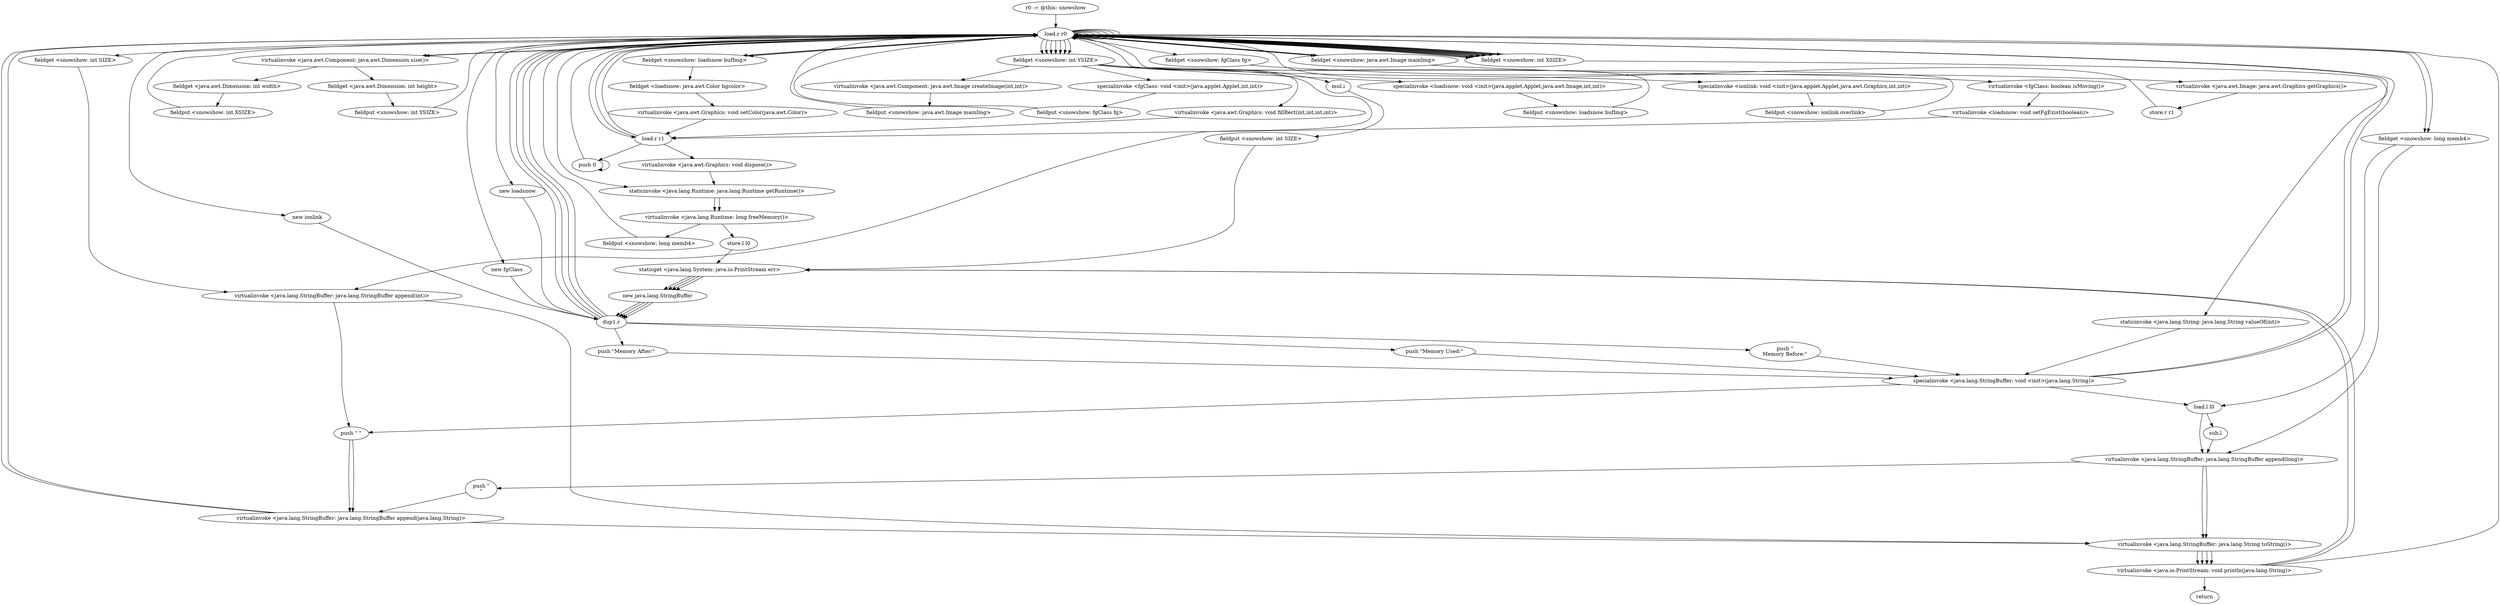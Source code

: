 digraph "" {
    "r0 := @this: snowshow"
    "load.r r0"
    "r0 := @this: snowshow"->"load.r r0";
    "staticinvoke <java.lang.Runtime: java.lang.Runtime getRuntime()>"
    "load.r r0"->"staticinvoke <java.lang.Runtime: java.lang.Runtime getRuntime()>";
    "virtualinvoke <java.lang.Runtime: long freeMemory()>"
    "staticinvoke <java.lang.Runtime: java.lang.Runtime getRuntime()>"->"virtualinvoke <java.lang.Runtime: long freeMemory()>";
    "fieldput <snowshow: long memb4>"
    "virtualinvoke <java.lang.Runtime: long freeMemory()>"->"fieldput <snowshow: long memb4>";
    "fieldput <snowshow: long memb4>"->"load.r r0";
    "load.r r0"->"load.r r0";
    "virtualinvoke <java.awt.Component: java.awt.Dimension size()>"
    "load.r r0"->"virtualinvoke <java.awt.Component: java.awt.Dimension size()>";
    "fieldget <java.awt.Dimension: int width>"
    "virtualinvoke <java.awt.Component: java.awt.Dimension size()>"->"fieldget <java.awt.Dimension: int width>";
    "fieldput <snowshow: int XSIZE>"
    "fieldget <java.awt.Dimension: int width>"->"fieldput <snowshow: int XSIZE>";
    "fieldput <snowshow: int XSIZE>"->"load.r r0";
    "load.r r0"->"load.r r0";
    "load.r r0"->"virtualinvoke <java.awt.Component: java.awt.Dimension size()>";
    "fieldget <java.awt.Dimension: int height>"
    "virtualinvoke <java.awt.Component: java.awt.Dimension size()>"->"fieldget <java.awt.Dimension: int height>";
    "fieldput <snowshow: int YSIZE>"
    "fieldget <java.awt.Dimension: int height>"->"fieldput <snowshow: int YSIZE>";
    "fieldput <snowshow: int YSIZE>"->"load.r r0";
    "load.r r0"->"load.r r0";
    "fieldget <snowshow: int XSIZE>"
    "load.r r0"->"fieldget <snowshow: int XSIZE>";
    "fieldget <snowshow: int XSIZE>"->"load.r r0";
    "fieldget <snowshow: int YSIZE>"
    "load.r r0"->"fieldget <snowshow: int YSIZE>";
    "mul.i"
    "fieldget <snowshow: int YSIZE>"->"mul.i";
    "fieldput <snowshow: int SIZE>"
    "mul.i"->"fieldput <snowshow: int SIZE>";
    "staticget <java.lang.System: java.io.PrintStream err>"
    "fieldput <snowshow: int SIZE>"->"staticget <java.lang.System: java.io.PrintStream err>";
    "new java.lang.StringBuffer"
    "staticget <java.lang.System: java.io.PrintStream err>"->"new java.lang.StringBuffer";
    "dup1.r"
    "new java.lang.StringBuffer"->"dup1.r";
    "dup1.r"->"load.r r0";
    "load.r r0"->"fieldget <snowshow: int XSIZE>";
    "staticinvoke <java.lang.String: java.lang.String valueOf(int)>"
    "fieldget <snowshow: int XSIZE>"->"staticinvoke <java.lang.String: java.lang.String valueOf(int)>";
    "specialinvoke <java.lang.StringBuffer: void <init>(java.lang.String)>"
    "staticinvoke <java.lang.String: java.lang.String valueOf(int)>"->"specialinvoke <java.lang.StringBuffer: void <init>(java.lang.String)>";
    "push \" \""
    "specialinvoke <java.lang.StringBuffer: void <init>(java.lang.String)>"->"push \" \"";
    "virtualinvoke <java.lang.StringBuffer: java.lang.StringBuffer append(java.lang.String)>"
    "push \" \""->"virtualinvoke <java.lang.StringBuffer: java.lang.StringBuffer append(java.lang.String)>";
    "virtualinvoke <java.lang.StringBuffer: java.lang.StringBuffer append(java.lang.String)>"->"load.r r0";
    "load.r r0"->"fieldget <snowshow: int YSIZE>";
    "virtualinvoke <java.lang.StringBuffer: java.lang.StringBuffer append(int)>"
    "fieldget <snowshow: int YSIZE>"->"virtualinvoke <java.lang.StringBuffer: java.lang.StringBuffer append(int)>";
    "virtualinvoke <java.lang.StringBuffer: java.lang.StringBuffer append(int)>"->"push \" \"";
    "push \" \""->"virtualinvoke <java.lang.StringBuffer: java.lang.StringBuffer append(java.lang.String)>";
    "virtualinvoke <java.lang.StringBuffer: java.lang.StringBuffer append(java.lang.String)>"->"load.r r0";
    "fieldget <snowshow: int SIZE>"
    "load.r r0"->"fieldget <snowshow: int SIZE>";
    "fieldget <snowshow: int SIZE>"->"virtualinvoke <java.lang.StringBuffer: java.lang.StringBuffer append(int)>";
    "virtualinvoke <java.lang.StringBuffer: java.lang.String toString()>"
    "virtualinvoke <java.lang.StringBuffer: java.lang.StringBuffer append(int)>"->"virtualinvoke <java.lang.StringBuffer: java.lang.String toString()>";
    "virtualinvoke <java.io.PrintStream: void println(java.lang.String)>"
    "virtualinvoke <java.lang.StringBuffer: java.lang.String toString()>"->"virtualinvoke <java.io.PrintStream: void println(java.lang.String)>";
    "virtualinvoke <java.io.PrintStream: void println(java.lang.String)>"->"load.r r0";
    "load.r r0"->"load.r r0";
    "load.r r0"->"load.r r0";
    "load.r r0"->"fieldget <snowshow: int XSIZE>";
    "fieldget <snowshow: int XSIZE>"->"load.r r0";
    "load.r r0"->"fieldget <snowshow: int YSIZE>";
    "virtualinvoke <java.awt.Component: java.awt.Image createImage(int,int)>"
    "fieldget <snowshow: int YSIZE>"->"virtualinvoke <java.awt.Component: java.awt.Image createImage(int,int)>";
    "fieldput <snowshow: java.awt.Image mainImg>"
    "virtualinvoke <java.awt.Component: java.awt.Image createImage(int,int)>"->"fieldput <snowshow: java.awt.Image mainImg>";
    "fieldput <snowshow: java.awt.Image mainImg>"->"load.r r0";
    "fieldget <snowshow: java.awt.Image mainImg>"
    "load.r r0"->"fieldget <snowshow: java.awt.Image mainImg>";
    "virtualinvoke <java.awt.Image: java.awt.Graphics getGraphics()>"
    "fieldget <snowshow: java.awt.Image mainImg>"->"virtualinvoke <java.awt.Image: java.awt.Graphics getGraphics()>";
    "store.r r1"
    "virtualinvoke <java.awt.Image: java.awt.Graphics getGraphics()>"->"store.r r1";
    "store.r r1"->"load.r r0";
    "new loadsnow"
    "load.r r0"->"new loadsnow";
    "new loadsnow"->"dup1.r";
    "dup1.r"->"load.r r0";
    "load.r r0"->"load.r r0";
    "load.r r0"->"fieldget <snowshow: java.awt.Image mainImg>";
    "fieldget <snowshow: java.awt.Image mainImg>"->"load.r r0";
    "load.r r0"->"fieldget <snowshow: int XSIZE>";
    "fieldget <snowshow: int XSIZE>"->"load.r r0";
    "load.r r0"->"fieldget <snowshow: int YSIZE>";
    "specialinvoke <loadsnow: void <init>(java.applet.Applet,java.awt.Image,int,int)>"
    "fieldget <snowshow: int YSIZE>"->"specialinvoke <loadsnow: void <init>(java.applet.Applet,java.awt.Image,int,int)>";
    "fieldput <snowshow: loadsnow bufImg>"
    "specialinvoke <loadsnow: void <init>(java.applet.Applet,java.awt.Image,int,int)>"->"fieldput <snowshow: loadsnow bufImg>";
    "fieldput <snowshow: loadsnow bufImg>"->"load.r r0";
    "new ionlink"
    "load.r r0"->"new ionlink";
    "new ionlink"->"dup1.r";
    "dup1.r"->"load.r r0";
    "load.r r1"
    "load.r r0"->"load.r r1";
    "load.r r1"->"load.r r0";
    "load.r r0"->"fieldget <snowshow: int XSIZE>";
    "fieldget <snowshow: int XSIZE>"->"load.r r0";
    "load.r r0"->"fieldget <snowshow: int YSIZE>";
    "specialinvoke <ionlink: void <init>(java.applet.Applet,java.awt.Graphics,int,int)>"
    "fieldget <snowshow: int YSIZE>"->"specialinvoke <ionlink: void <init>(java.applet.Applet,java.awt.Graphics,int,int)>";
    "fieldput <snowshow: ionlink overlink>"
    "specialinvoke <ionlink: void <init>(java.applet.Applet,java.awt.Graphics,int,int)>"->"fieldput <snowshow: ionlink overlink>";
    "fieldput <snowshow: ionlink overlink>"->"load.r r0";
    "new fgClass"
    "load.r r0"->"new fgClass";
    "new fgClass"->"dup1.r";
    "dup1.r"->"load.r r0";
    "load.r r0"->"load.r r0";
    "load.r r0"->"fieldget <snowshow: int XSIZE>";
    "fieldget <snowshow: int XSIZE>"->"load.r r0";
    "load.r r0"->"fieldget <snowshow: int YSIZE>";
    "specialinvoke <fgClass: void <init>(java.applet.Applet,int,int)>"
    "fieldget <snowshow: int YSIZE>"->"specialinvoke <fgClass: void <init>(java.applet.Applet,int,int)>";
    "fieldput <snowshow: fgClass fg>"
    "specialinvoke <fgClass: void <init>(java.applet.Applet,int,int)>"->"fieldput <snowshow: fgClass fg>";
    "fieldput <snowshow: fgClass fg>"->"load.r r0";
    "fieldget <snowshow: loadsnow bufImg>"
    "load.r r0"->"fieldget <snowshow: loadsnow bufImg>";
    "fieldget <snowshow: loadsnow bufImg>"->"load.r r0";
    "fieldget <snowshow: fgClass fg>"
    "load.r r0"->"fieldget <snowshow: fgClass fg>";
    "virtualinvoke <fgClass: boolean isMoving()>"
    "fieldget <snowshow: fgClass fg>"->"virtualinvoke <fgClass: boolean isMoving()>";
    "virtualinvoke <loadsnow: void setFgExist(boolean)>"
    "virtualinvoke <fgClass: boolean isMoving()>"->"virtualinvoke <loadsnow: void setFgExist(boolean)>";
    "virtualinvoke <loadsnow: void setFgExist(boolean)>"->"load.r r1";
    "load.r r1"->"load.r r0";
    "load.r r0"->"fieldget <snowshow: loadsnow bufImg>";
    "fieldget <loadsnow: java.awt.Color bgcolor>"
    "fieldget <snowshow: loadsnow bufImg>"->"fieldget <loadsnow: java.awt.Color bgcolor>";
    "virtualinvoke <java.awt.Graphics: void setColor(java.awt.Color)>"
    "fieldget <loadsnow: java.awt.Color bgcolor>"->"virtualinvoke <java.awt.Graphics: void setColor(java.awt.Color)>";
    "virtualinvoke <java.awt.Graphics: void setColor(java.awt.Color)>"->"load.r r1";
    "push 0"
    "load.r r1"->"push 0";
    "push 0"->"push 0";
    "push 0"->"load.r r0";
    "load.r r0"->"fieldget <snowshow: int XSIZE>";
    "fieldget <snowshow: int XSIZE>"->"load.r r0";
    "load.r r0"->"fieldget <snowshow: int YSIZE>";
    "virtualinvoke <java.awt.Graphics: void fillRect(int,int,int,int)>"
    "fieldget <snowshow: int YSIZE>"->"virtualinvoke <java.awt.Graphics: void fillRect(int,int,int,int)>";
    "virtualinvoke <java.awt.Graphics: void fillRect(int,int,int,int)>"->"load.r r1";
    "virtualinvoke <java.awt.Graphics: void dispose()>"
    "load.r r1"->"virtualinvoke <java.awt.Graphics: void dispose()>";
    "virtualinvoke <java.awt.Graphics: void dispose()>"->"staticinvoke <java.lang.Runtime: java.lang.Runtime getRuntime()>";
    "staticinvoke <java.lang.Runtime: java.lang.Runtime getRuntime()>"->"virtualinvoke <java.lang.Runtime: long freeMemory()>";
    "store.l l0"
    "virtualinvoke <java.lang.Runtime: long freeMemory()>"->"store.l l0";
    "store.l l0"->"staticget <java.lang.System: java.io.PrintStream err>";
    "staticget <java.lang.System: java.io.PrintStream err>"->"new java.lang.StringBuffer";
    "new java.lang.StringBuffer"->"dup1.r";
    "push \"\nMemory Before:\""
    "dup1.r"->"push \"\nMemory Before:\"";
    "push \"\nMemory Before:\""->"specialinvoke <java.lang.StringBuffer: void <init>(java.lang.String)>";
    "specialinvoke <java.lang.StringBuffer: void <init>(java.lang.String)>"->"load.r r0";
    "fieldget <snowshow: long memb4>"
    "load.r r0"->"fieldget <snowshow: long memb4>";
    "virtualinvoke <java.lang.StringBuffer: java.lang.StringBuffer append(long)>"
    "fieldget <snowshow: long memb4>"->"virtualinvoke <java.lang.StringBuffer: java.lang.StringBuffer append(long)>";
    "virtualinvoke <java.lang.StringBuffer: java.lang.StringBuffer append(long)>"->"virtualinvoke <java.lang.StringBuffer: java.lang.String toString()>";
    "virtualinvoke <java.lang.StringBuffer: java.lang.String toString()>"->"virtualinvoke <java.io.PrintStream: void println(java.lang.String)>";
    "virtualinvoke <java.io.PrintStream: void println(java.lang.String)>"->"staticget <java.lang.System: java.io.PrintStream err>";
    "staticget <java.lang.System: java.io.PrintStream err>"->"new java.lang.StringBuffer";
    "new java.lang.StringBuffer"->"dup1.r";
    "push \"Memory After:\""
    "dup1.r"->"push \"Memory After:\"";
    "push \"Memory After:\""->"specialinvoke <java.lang.StringBuffer: void <init>(java.lang.String)>";
    "load.l l0"
    "specialinvoke <java.lang.StringBuffer: void <init>(java.lang.String)>"->"load.l l0";
    "load.l l0"->"virtualinvoke <java.lang.StringBuffer: java.lang.StringBuffer append(long)>";
    "virtualinvoke <java.lang.StringBuffer: java.lang.StringBuffer append(long)>"->"virtualinvoke <java.lang.StringBuffer: java.lang.String toString()>";
    "virtualinvoke <java.lang.StringBuffer: java.lang.String toString()>"->"virtualinvoke <java.io.PrintStream: void println(java.lang.String)>";
    "virtualinvoke <java.io.PrintStream: void println(java.lang.String)>"->"staticget <java.lang.System: java.io.PrintStream err>";
    "staticget <java.lang.System: java.io.PrintStream err>"->"new java.lang.StringBuffer";
    "new java.lang.StringBuffer"->"dup1.r";
    "push \"Memory Used:\""
    "dup1.r"->"push \"Memory Used:\"";
    "push \"Memory Used:\""->"specialinvoke <java.lang.StringBuffer: void <init>(java.lang.String)>";
    "specialinvoke <java.lang.StringBuffer: void <init>(java.lang.String)>"->"load.r r0";
    "load.r r0"->"fieldget <snowshow: long memb4>";
    "fieldget <snowshow: long memb4>"->"load.l l0";
    "sub.l"
    "load.l l0"->"sub.l";
    "sub.l"->"virtualinvoke <java.lang.StringBuffer: java.lang.StringBuffer append(long)>";
    "push \"\n\""
    "virtualinvoke <java.lang.StringBuffer: java.lang.StringBuffer append(long)>"->"push \"\n\"";
    "push \"\n\""->"virtualinvoke <java.lang.StringBuffer: java.lang.StringBuffer append(java.lang.String)>";
    "virtualinvoke <java.lang.StringBuffer: java.lang.StringBuffer append(java.lang.String)>"->"virtualinvoke <java.lang.StringBuffer: java.lang.String toString()>";
    "virtualinvoke <java.lang.StringBuffer: java.lang.String toString()>"->"virtualinvoke <java.io.PrintStream: void println(java.lang.String)>";
    "return"
    "virtualinvoke <java.io.PrintStream: void println(java.lang.String)>"->"return";
}
